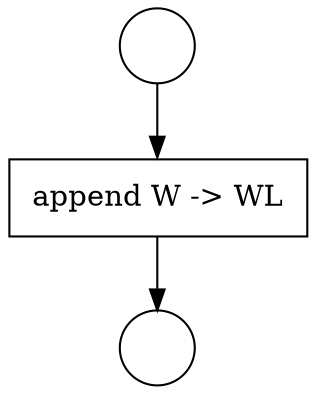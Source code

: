 digraph {
  node17902 [shape=circle label=" " color="black" fillcolor="white" style=filled]
  node17904 [shape=none, margin=0, label=<<font color="black">
    <table border="0" cellborder="1" cellspacing="0" cellpadding="10">
      <tr><td align="left">append W -&gt; WL</td></tr>
    </table>
  </font>> color="black" fillcolor="white" style=filled]
  node17903 [shape=circle label=" " color="black" fillcolor="white" style=filled]
  node17902 -> node17904 [ color="black"]
  node17904 -> node17903 [ color="black"]
}
